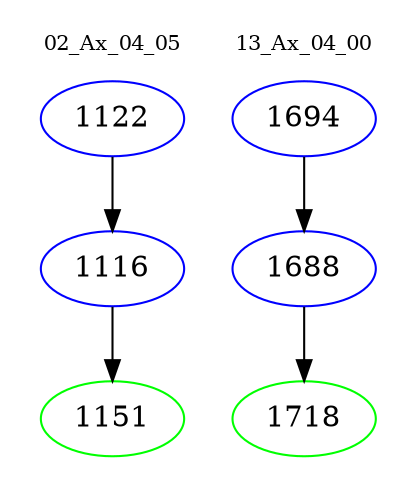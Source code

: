 digraph{
subgraph cluster_0 {
color = white
label = "02_Ax_04_05";
fontsize=10;
T0_1122 [label="1122", color="blue"]
T0_1122 -> T0_1116 [color="black"]
T0_1116 [label="1116", color="blue"]
T0_1116 -> T0_1151 [color="black"]
T0_1151 [label="1151", color="green"]
}
subgraph cluster_1 {
color = white
label = "13_Ax_04_00";
fontsize=10;
T1_1694 [label="1694", color="blue"]
T1_1694 -> T1_1688 [color="black"]
T1_1688 [label="1688", color="blue"]
T1_1688 -> T1_1718 [color="black"]
T1_1718 [label="1718", color="green"]
}
}
